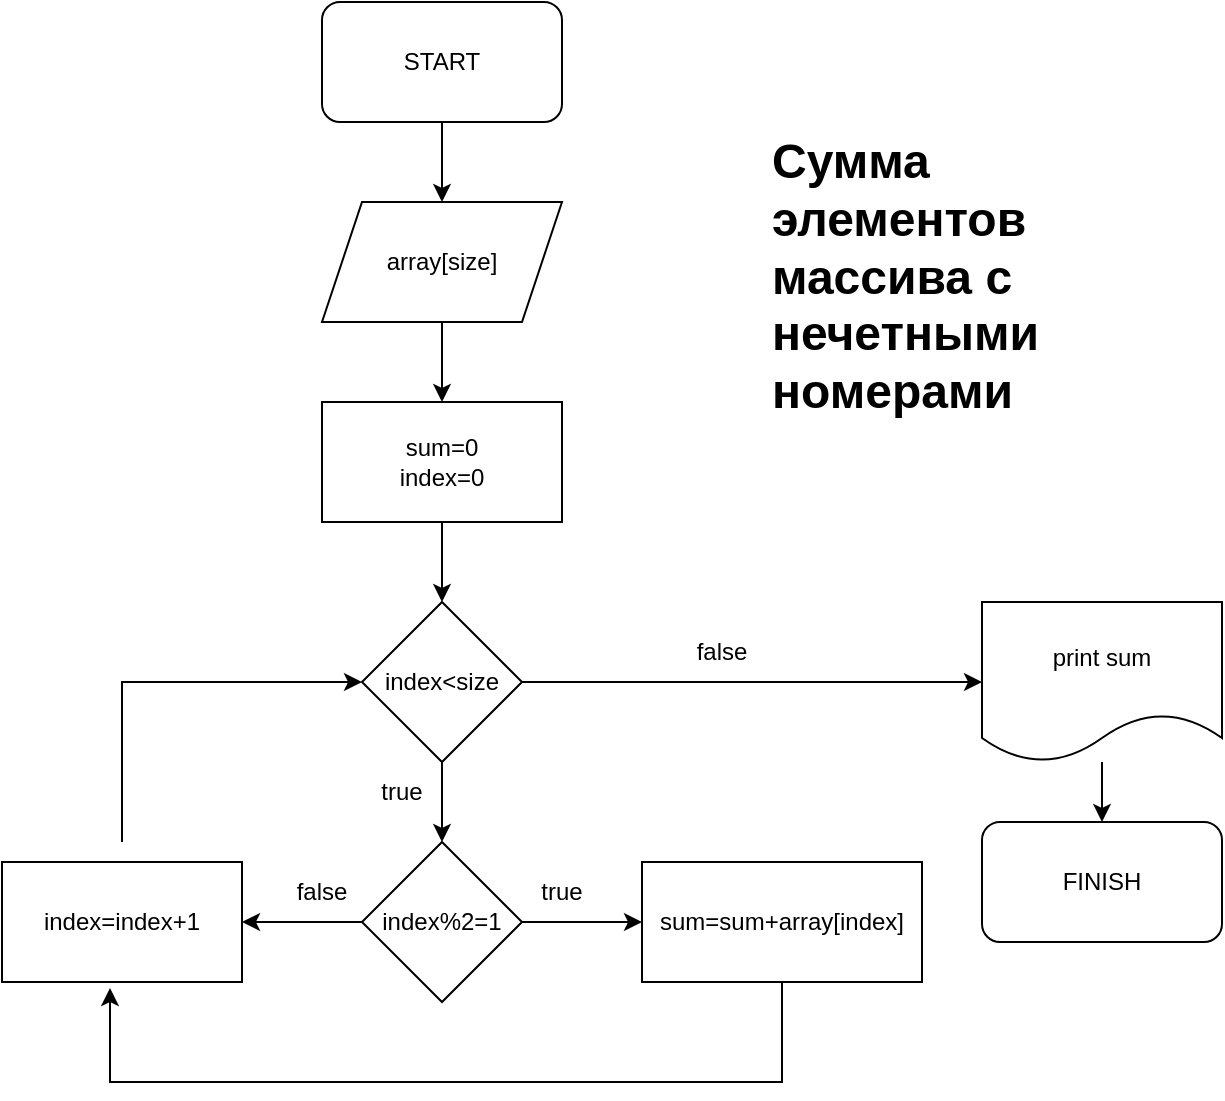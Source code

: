 <mxfile version="21.0.2" type="github">
  <diagram name="Страница 1" id="ZXxWVmoM-_RcAxKsygru">
    <mxGraphModel dx="1035" dy="569" grid="1" gridSize="10" guides="1" tooltips="1" connect="1" arrows="1" fold="1" page="1" pageScale="1" pageWidth="827" pageHeight="1169" math="0" shadow="0">
      <root>
        <mxCell id="0" />
        <mxCell id="1" parent="0" />
        <mxCell id="9VpWsme2xIUJFyUyPwxU-4" value="" style="edgeStyle=orthogonalEdgeStyle;rounded=0;orthogonalLoop=1;jettySize=auto;html=1;" edge="1" parent="1" source="9VpWsme2xIUJFyUyPwxU-1" target="9VpWsme2xIUJFyUyPwxU-2">
          <mxGeometry relative="1" as="geometry" />
        </mxCell>
        <mxCell id="9VpWsme2xIUJFyUyPwxU-1" value="START" style="rounded=1;whiteSpace=wrap;html=1;" vertex="1" parent="1">
          <mxGeometry x="350" y="20" width="120" height="60" as="geometry" />
        </mxCell>
        <mxCell id="9VpWsme2xIUJFyUyPwxU-5" value="" style="edgeStyle=orthogonalEdgeStyle;rounded=0;orthogonalLoop=1;jettySize=auto;html=1;" edge="1" parent="1" source="9VpWsme2xIUJFyUyPwxU-2" target="9VpWsme2xIUJFyUyPwxU-3">
          <mxGeometry relative="1" as="geometry" />
        </mxCell>
        <mxCell id="9VpWsme2xIUJFyUyPwxU-2" value="array[size]" style="shape=parallelogram;perimeter=parallelogramPerimeter;whiteSpace=wrap;html=1;fixedSize=1;" vertex="1" parent="1">
          <mxGeometry x="350" y="120" width="120" height="60" as="geometry" />
        </mxCell>
        <mxCell id="9VpWsme2xIUJFyUyPwxU-8" value="" style="edgeStyle=orthogonalEdgeStyle;rounded=0;orthogonalLoop=1;jettySize=auto;html=1;" edge="1" parent="1" source="9VpWsme2xIUJFyUyPwxU-3" target="9VpWsme2xIUJFyUyPwxU-6">
          <mxGeometry relative="1" as="geometry" />
        </mxCell>
        <mxCell id="9VpWsme2xIUJFyUyPwxU-3" value="sum=0&lt;br&gt;index=0" style="rounded=0;whiteSpace=wrap;html=1;" vertex="1" parent="1">
          <mxGeometry x="350" y="220" width="120" height="60" as="geometry" />
        </mxCell>
        <mxCell id="9VpWsme2xIUJFyUyPwxU-9" value="" style="edgeStyle=orthogonalEdgeStyle;rounded=0;orthogonalLoop=1;jettySize=auto;html=1;" edge="1" parent="1" source="9VpWsme2xIUJFyUyPwxU-6" target="9VpWsme2xIUJFyUyPwxU-7">
          <mxGeometry relative="1" as="geometry" />
        </mxCell>
        <mxCell id="9VpWsme2xIUJFyUyPwxU-24" value="" style="edgeStyle=orthogonalEdgeStyle;rounded=0;orthogonalLoop=1;jettySize=auto;html=1;entryX=0;entryY=0.5;entryDx=0;entryDy=0;" edge="1" parent="1" source="9VpWsme2xIUJFyUyPwxU-6" target="9VpWsme2xIUJFyUyPwxU-23">
          <mxGeometry relative="1" as="geometry" />
        </mxCell>
        <mxCell id="9VpWsme2xIUJFyUyPwxU-6" value="index&amp;lt;size" style="rhombus;whiteSpace=wrap;html=1;" vertex="1" parent="1">
          <mxGeometry x="370" y="320" width="80" height="80" as="geometry" />
        </mxCell>
        <mxCell id="9VpWsme2xIUJFyUyPwxU-11" value="" style="edgeStyle=orthogonalEdgeStyle;rounded=0;orthogonalLoop=1;jettySize=auto;html=1;" edge="1" parent="1" source="9VpWsme2xIUJFyUyPwxU-7" target="9VpWsme2xIUJFyUyPwxU-10">
          <mxGeometry relative="1" as="geometry" />
        </mxCell>
        <mxCell id="9VpWsme2xIUJFyUyPwxU-13" value="" style="edgeStyle=orthogonalEdgeStyle;rounded=0;orthogonalLoop=1;jettySize=auto;html=1;" edge="1" parent="1" source="9VpWsme2xIUJFyUyPwxU-7" target="9VpWsme2xIUJFyUyPwxU-12">
          <mxGeometry relative="1" as="geometry" />
        </mxCell>
        <mxCell id="9VpWsme2xIUJFyUyPwxU-7" value="index%2=1" style="rhombus;whiteSpace=wrap;html=1;" vertex="1" parent="1">
          <mxGeometry x="370" y="440" width="80" height="80" as="geometry" />
        </mxCell>
        <mxCell id="9VpWsme2xIUJFyUyPwxU-22" value="" style="edgeStyle=orthogonalEdgeStyle;rounded=0;orthogonalLoop=1;jettySize=auto;html=1;entryX=0.45;entryY=1.05;entryDx=0;entryDy=0;entryPerimeter=0;" edge="1" parent="1" source="9VpWsme2xIUJFyUyPwxU-10" target="9VpWsme2xIUJFyUyPwxU-12">
          <mxGeometry relative="1" as="geometry">
            <mxPoint x="580" y="590" as="targetPoint" />
            <Array as="points">
              <mxPoint x="580" y="560" />
              <mxPoint x="244" y="560" />
            </Array>
          </mxGeometry>
        </mxCell>
        <mxCell id="9VpWsme2xIUJFyUyPwxU-10" value="sum=sum+array[index]" style="rounded=0;whiteSpace=wrap;html=1;" vertex="1" parent="1">
          <mxGeometry x="510" y="450" width="140" height="60" as="geometry" />
        </mxCell>
        <mxCell id="9VpWsme2xIUJFyUyPwxU-12" value="index=index+1" style="whiteSpace=wrap;html=1;" vertex="1" parent="1">
          <mxGeometry x="190" y="450" width="120" height="60" as="geometry" />
        </mxCell>
        <mxCell id="9VpWsme2xIUJFyUyPwxU-14" value="true" style="text;html=1;strokeColor=none;fillColor=none;align=center;verticalAlign=middle;whiteSpace=wrap;rounded=0;" vertex="1" parent="1">
          <mxGeometry x="440" y="450" width="60" height="30" as="geometry" />
        </mxCell>
        <mxCell id="9VpWsme2xIUJFyUyPwxU-15" value="false" style="text;html=1;strokeColor=none;fillColor=none;align=center;verticalAlign=middle;whiteSpace=wrap;rounded=0;" vertex="1" parent="1">
          <mxGeometry x="320" y="450" width="60" height="30" as="geometry" />
        </mxCell>
        <mxCell id="9VpWsme2xIUJFyUyPwxU-18" value="" style="endArrow=classic;html=1;rounded=0;entryX=0;entryY=0.5;entryDx=0;entryDy=0;" edge="1" parent="1" target="9VpWsme2xIUJFyUyPwxU-6">
          <mxGeometry width="50" height="50" relative="1" as="geometry">
            <mxPoint x="250" y="440" as="sourcePoint" />
            <mxPoint x="440" y="520" as="targetPoint" />
            <Array as="points">
              <mxPoint x="250" y="360" />
            </Array>
          </mxGeometry>
        </mxCell>
        <mxCell id="9VpWsme2xIUJFyUyPwxU-19" value="true" style="text;html=1;strokeColor=none;fillColor=none;align=center;verticalAlign=middle;whiteSpace=wrap;rounded=0;" vertex="1" parent="1">
          <mxGeometry x="360" y="400" width="60" height="30" as="geometry" />
        </mxCell>
        <mxCell id="9VpWsme2xIUJFyUyPwxU-20" value="false" style="text;html=1;strokeColor=none;fillColor=none;align=center;verticalAlign=middle;whiteSpace=wrap;rounded=0;" vertex="1" parent="1">
          <mxGeometry x="530" y="330" width="40" height="30" as="geometry" />
        </mxCell>
        <mxCell id="9VpWsme2xIUJFyUyPwxU-26" value="" style="edgeStyle=orthogonalEdgeStyle;rounded=0;orthogonalLoop=1;jettySize=auto;html=1;" edge="1" parent="1" source="9VpWsme2xIUJFyUyPwxU-23" target="9VpWsme2xIUJFyUyPwxU-25">
          <mxGeometry relative="1" as="geometry" />
        </mxCell>
        <mxCell id="9VpWsme2xIUJFyUyPwxU-23" value="print sum" style="shape=document;whiteSpace=wrap;html=1;boundedLbl=1;" vertex="1" parent="1">
          <mxGeometry x="680" y="320" width="120" height="80" as="geometry" />
        </mxCell>
        <mxCell id="9VpWsme2xIUJFyUyPwxU-25" value="FINISH" style="rounded=1;whiteSpace=wrap;html=1;" vertex="1" parent="1">
          <mxGeometry x="680" y="430" width="120" height="60" as="geometry" />
        </mxCell>
        <mxCell id="9VpWsme2xIUJFyUyPwxU-27" value="&lt;h1&gt;Сумма элементов массива с нечетными номерами&lt;/h1&gt;" style="text;html=1;strokeColor=none;fillColor=none;spacing=5;spacingTop=-20;whiteSpace=wrap;overflow=hidden;rounded=0;" vertex="1" parent="1">
          <mxGeometry x="570" y="80" width="190" height="180" as="geometry" />
        </mxCell>
      </root>
    </mxGraphModel>
  </diagram>
</mxfile>
